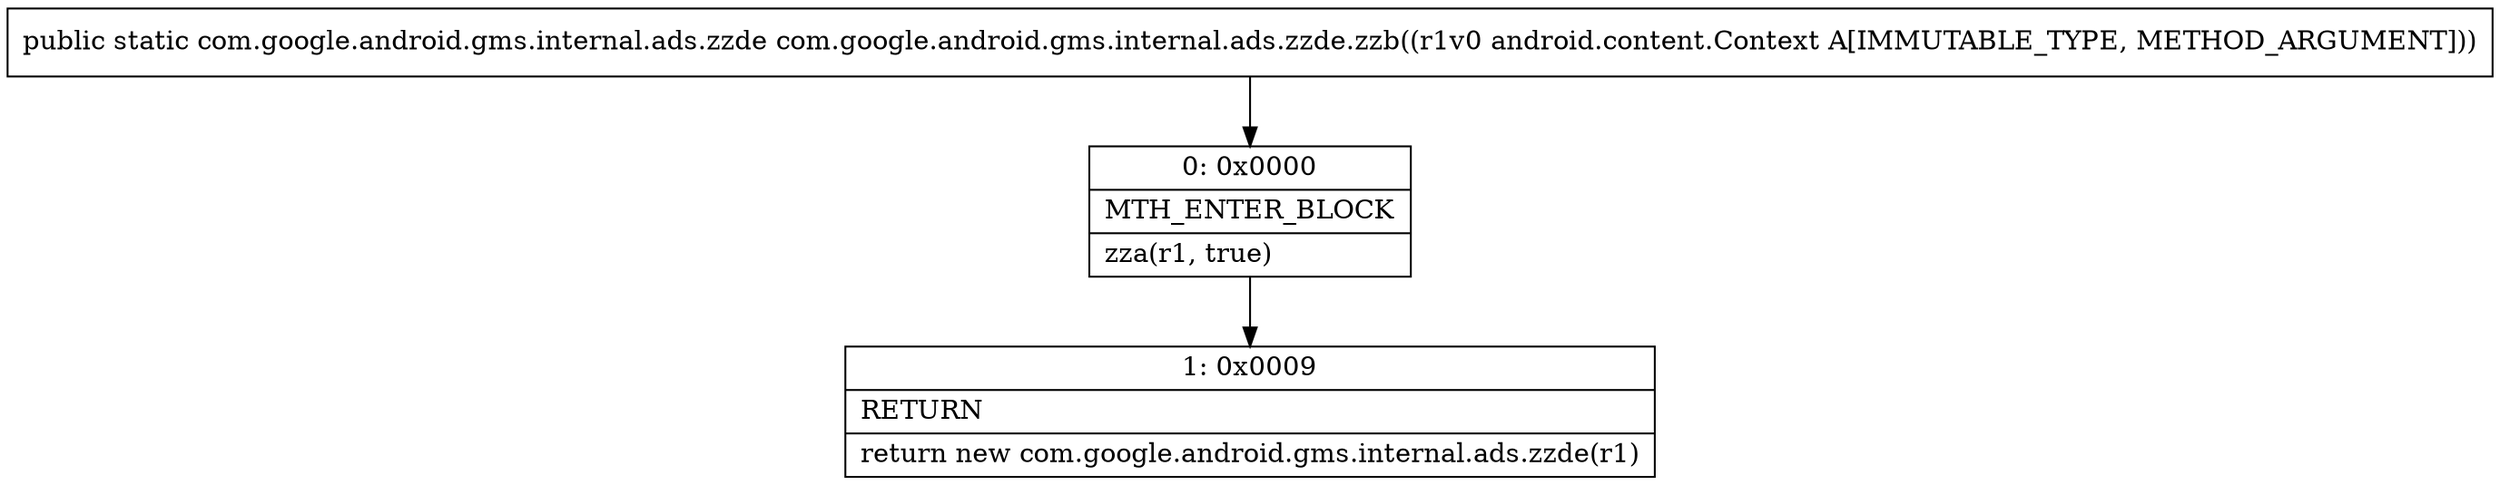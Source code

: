 digraph "CFG forcom.google.android.gms.internal.ads.zzde.zzb(Landroid\/content\/Context;)Lcom\/google\/android\/gms\/internal\/ads\/zzde;" {
Node_0 [shape=record,label="{0\:\ 0x0000|MTH_ENTER_BLOCK\l|zza(r1, true)\l}"];
Node_1 [shape=record,label="{1\:\ 0x0009|RETURN\l|return new com.google.android.gms.internal.ads.zzde(r1)\l}"];
MethodNode[shape=record,label="{public static com.google.android.gms.internal.ads.zzde com.google.android.gms.internal.ads.zzde.zzb((r1v0 android.content.Context A[IMMUTABLE_TYPE, METHOD_ARGUMENT])) }"];
MethodNode -> Node_0;
Node_0 -> Node_1;
}


